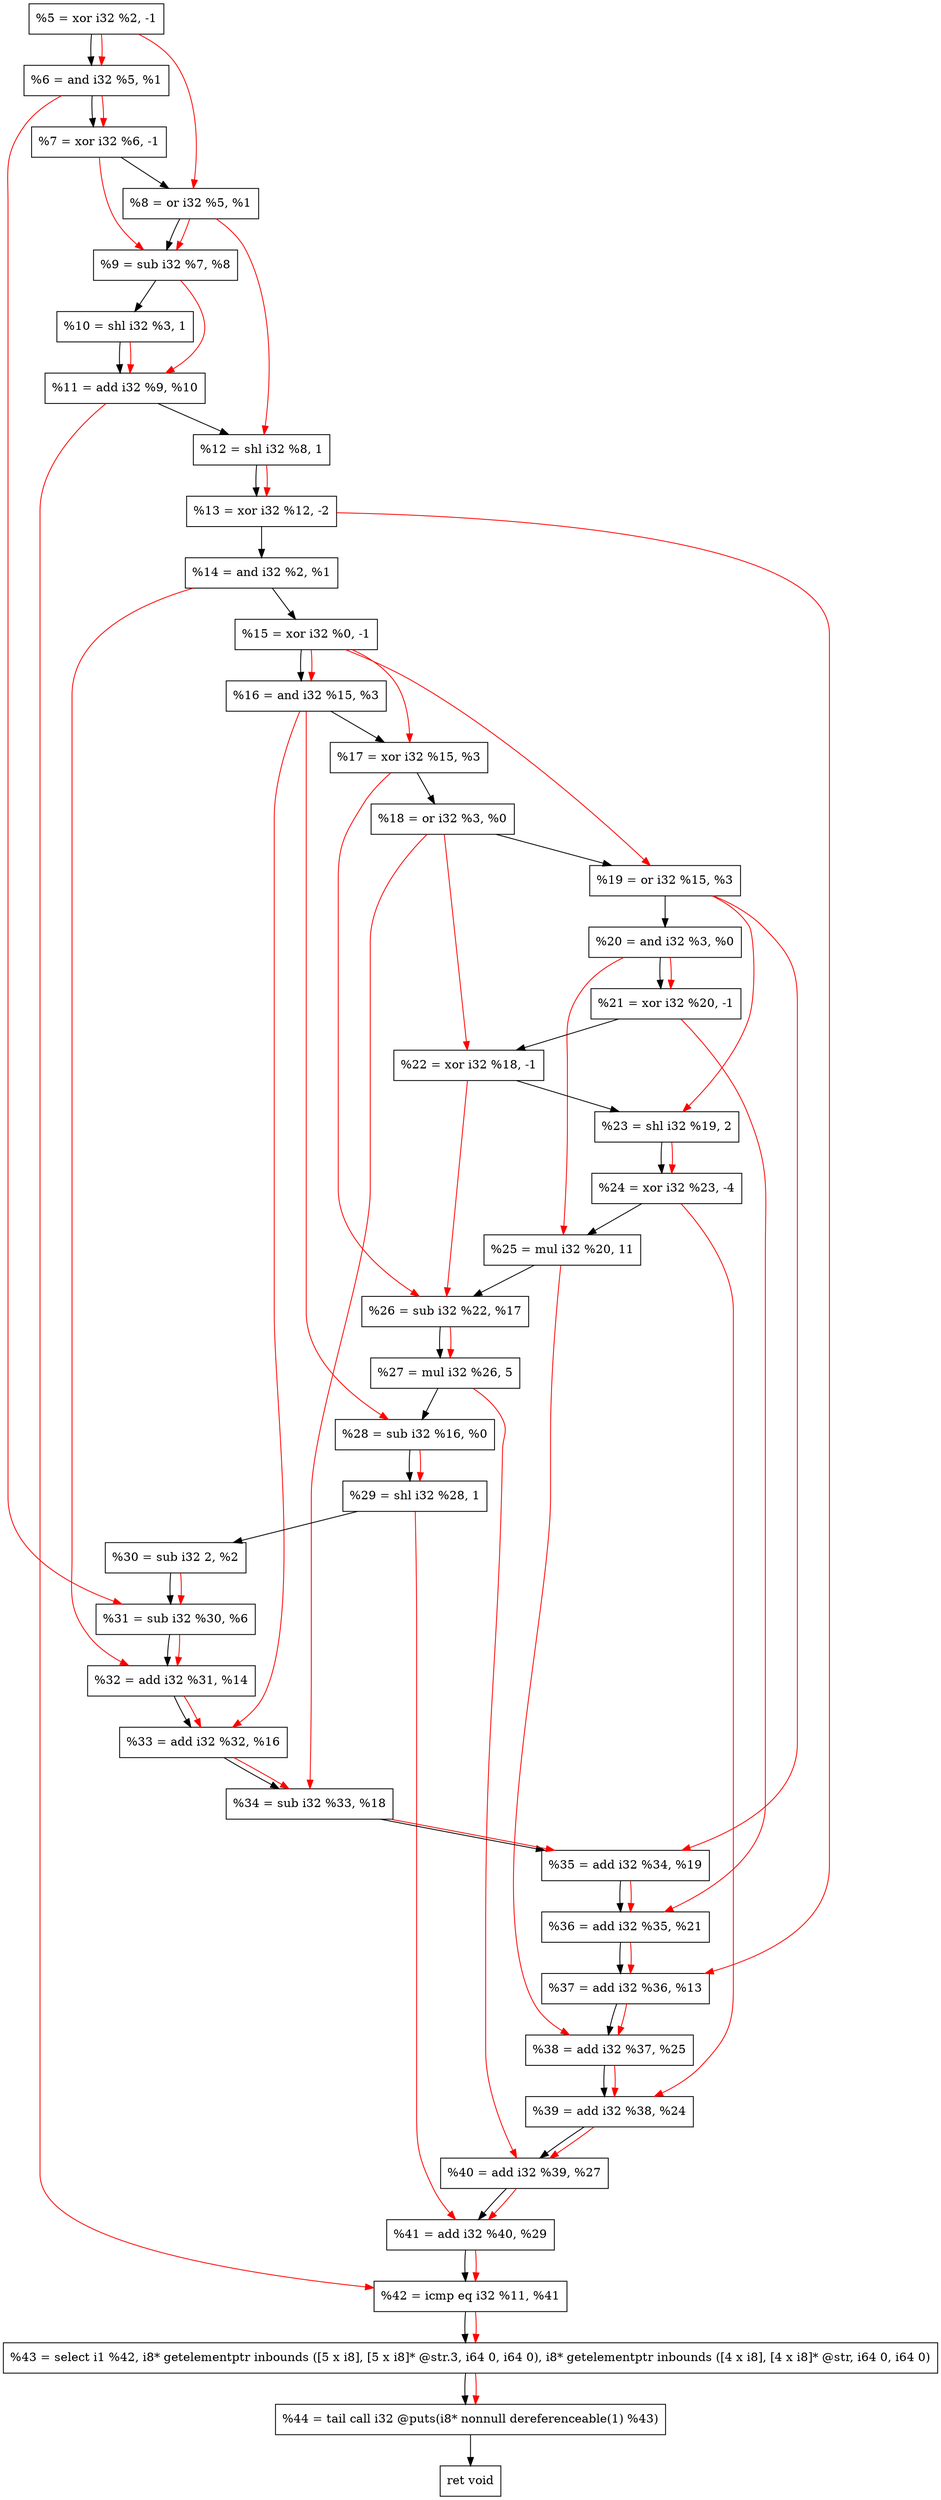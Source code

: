 digraph "DFG for'crackme' function" {
	Node0x5840c0[shape=record, label="  %5 = xor i32 %2, -1"];
	Node0x584130[shape=record, label="  %6 = and i32 %5, %1"];
	Node0x5841a0[shape=record, label="  %7 = xor i32 %6, -1"];
	Node0x584210[shape=record, label="  %8 = or i32 %5, %1"];
	Node0x584280[shape=record, label="  %9 = sub i32 %7, %8"];
	Node0x584320[shape=record, label="  %10 = shl i32 %3, 1"];
	Node0x584390[shape=record, label="  %11 = add i32 %9, %10"];
	Node0x584400[shape=record, label="  %12 = shl i32 %8, 1"];
	Node0x5844a0[shape=record, label="  %13 = xor i32 %12, -2"];
	Node0x584510[shape=record, label="  %14 = and i32 %2, %1"];
	Node0x584580[shape=record, label="  %15 = xor i32 %0, -1"];
	Node0x5845f0[shape=record, label="  %16 = and i32 %15, %3"];
	Node0x584660[shape=record, label="  %17 = xor i32 %15, %3"];
	Node0x5846d0[shape=record, label="  %18 = or i32 %3, %0"];
	Node0x584740[shape=record, label="  %19 = or i32 %15, %3"];
	Node0x5847b0[shape=record, label="  %20 = and i32 %3, %0"];
	Node0x584820[shape=record, label="  %21 = xor i32 %20, -1"];
	Node0x584890[shape=record, label="  %22 = xor i32 %18, -1"];
	Node0x584930[shape=record, label="  %23 = shl i32 %19, 2"];
	Node0x5849d0[shape=record, label="  %24 = xor i32 %23, -4"];
	Node0x584a70[shape=record, label="  %25 = mul i32 %20, 11"];
	Node0x584ae0[shape=record, label="  %26 = sub i32 %22, %17"];
	Node0x584b80[shape=record, label="  %27 = mul i32 %26, 5"];
	Node0x584bf0[shape=record, label="  %28 = sub i32 %16, %0"];
	Node0x584c60[shape=record, label="  %29 = shl i32 %28, 1"];
	Node0x584cd0[shape=record, label="  %30 = sub i32 2, %2"];
	Node0x584d40[shape=record, label="  %31 = sub i32 %30, %6"];
	Node0x584db0[shape=record, label="  %32 = add i32 %31, %14"];
	Node0x585030[shape=record, label="  %33 = add i32 %32, %16"];
	Node0x5850a0[shape=record, label="  %34 = sub i32 %33, %18"];
	Node0x585110[shape=record, label="  %35 = add i32 %34, %19"];
	Node0x585180[shape=record, label="  %36 = add i32 %35, %21"];
	Node0x5851f0[shape=record, label="  %37 = add i32 %36, %13"];
	Node0x585260[shape=record, label="  %38 = add i32 %37, %25"];
	Node0x5852d0[shape=record, label="  %39 = add i32 %38, %24"];
	Node0x585340[shape=record, label="  %40 = add i32 %39, %27"];
	Node0x5853b0[shape=record, label="  %41 = add i32 %40, %29"];
	Node0x585420[shape=record, label="  %42 = icmp eq i32 %11, %41"];
	Node0x524268[shape=record, label="  %43 = select i1 %42, i8* getelementptr inbounds ([5 x i8], [5 x i8]* @str.3, i64 0, i64 0), i8* getelementptr inbounds ([4 x i8], [4 x i8]* @str, i64 0, i64 0)"];
	Node0x5858c0[shape=record, label="  %44 = tail call i32 @puts(i8* nonnull dereferenceable(1) %43)"];
	Node0x585910[shape=record, label="  ret void"];
	Node0x5840c0 -> Node0x584130;
	Node0x584130 -> Node0x5841a0;
	Node0x5841a0 -> Node0x584210;
	Node0x584210 -> Node0x584280;
	Node0x584280 -> Node0x584320;
	Node0x584320 -> Node0x584390;
	Node0x584390 -> Node0x584400;
	Node0x584400 -> Node0x5844a0;
	Node0x5844a0 -> Node0x584510;
	Node0x584510 -> Node0x584580;
	Node0x584580 -> Node0x5845f0;
	Node0x5845f0 -> Node0x584660;
	Node0x584660 -> Node0x5846d0;
	Node0x5846d0 -> Node0x584740;
	Node0x584740 -> Node0x5847b0;
	Node0x5847b0 -> Node0x584820;
	Node0x584820 -> Node0x584890;
	Node0x584890 -> Node0x584930;
	Node0x584930 -> Node0x5849d0;
	Node0x5849d0 -> Node0x584a70;
	Node0x584a70 -> Node0x584ae0;
	Node0x584ae0 -> Node0x584b80;
	Node0x584b80 -> Node0x584bf0;
	Node0x584bf0 -> Node0x584c60;
	Node0x584c60 -> Node0x584cd0;
	Node0x584cd0 -> Node0x584d40;
	Node0x584d40 -> Node0x584db0;
	Node0x584db0 -> Node0x585030;
	Node0x585030 -> Node0x5850a0;
	Node0x5850a0 -> Node0x585110;
	Node0x585110 -> Node0x585180;
	Node0x585180 -> Node0x5851f0;
	Node0x5851f0 -> Node0x585260;
	Node0x585260 -> Node0x5852d0;
	Node0x5852d0 -> Node0x585340;
	Node0x585340 -> Node0x5853b0;
	Node0x5853b0 -> Node0x585420;
	Node0x585420 -> Node0x524268;
	Node0x524268 -> Node0x5858c0;
	Node0x5858c0 -> Node0x585910;
edge [color=red]
	Node0x5840c0 -> Node0x584130;
	Node0x584130 -> Node0x5841a0;
	Node0x5840c0 -> Node0x584210;
	Node0x5841a0 -> Node0x584280;
	Node0x584210 -> Node0x584280;
	Node0x584280 -> Node0x584390;
	Node0x584320 -> Node0x584390;
	Node0x584210 -> Node0x584400;
	Node0x584400 -> Node0x5844a0;
	Node0x584580 -> Node0x5845f0;
	Node0x584580 -> Node0x584660;
	Node0x584580 -> Node0x584740;
	Node0x5847b0 -> Node0x584820;
	Node0x5846d0 -> Node0x584890;
	Node0x584740 -> Node0x584930;
	Node0x584930 -> Node0x5849d0;
	Node0x5847b0 -> Node0x584a70;
	Node0x584890 -> Node0x584ae0;
	Node0x584660 -> Node0x584ae0;
	Node0x584ae0 -> Node0x584b80;
	Node0x5845f0 -> Node0x584bf0;
	Node0x584bf0 -> Node0x584c60;
	Node0x584cd0 -> Node0x584d40;
	Node0x584130 -> Node0x584d40;
	Node0x584d40 -> Node0x584db0;
	Node0x584510 -> Node0x584db0;
	Node0x584db0 -> Node0x585030;
	Node0x5845f0 -> Node0x585030;
	Node0x585030 -> Node0x5850a0;
	Node0x5846d0 -> Node0x5850a0;
	Node0x5850a0 -> Node0x585110;
	Node0x584740 -> Node0x585110;
	Node0x585110 -> Node0x585180;
	Node0x584820 -> Node0x585180;
	Node0x585180 -> Node0x5851f0;
	Node0x5844a0 -> Node0x5851f0;
	Node0x5851f0 -> Node0x585260;
	Node0x584a70 -> Node0x585260;
	Node0x585260 -> Node0x5852d0;
	Node0x5849d0 -> Node0x5852d0;
	Node0x5852d0 -> Node0x585340;
	Node0x584b80 -> Node0x585340;
	Node0x585340 -> Node0x5853b0;
	Node0x584c60 -> Node0x5853b0;
	Node0x584390 -> Node0x585420;
	Node0x5853b0 -> Node0x585420;
	Node0x585420 -> Node0x524268;
	Node0x524268 -> Node0x5858c0;
}
